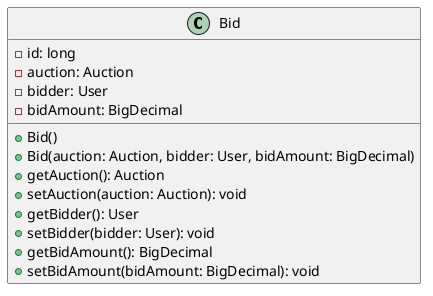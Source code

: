 @startuml
class Bid [[java:edu.sru.cpsc.webshopping.domain.market.Bid]] {
	-id: long
	-auction: Auction
	-bidder: User
	-bidAmount: BigDecimal
	+Bid()
	+Bid(auction: Auction, bidder: User, bidAmount: BigDecimal)
	+getAuction(): Auction
	+setAuction(auction: Auction): void
	+getBidder(): User
	+setBidder(bidder: User): void
	+getBidAmount(): BigDecimal
	+setBidAmount(bidAmount: BigDecimal): void
}
@enduml